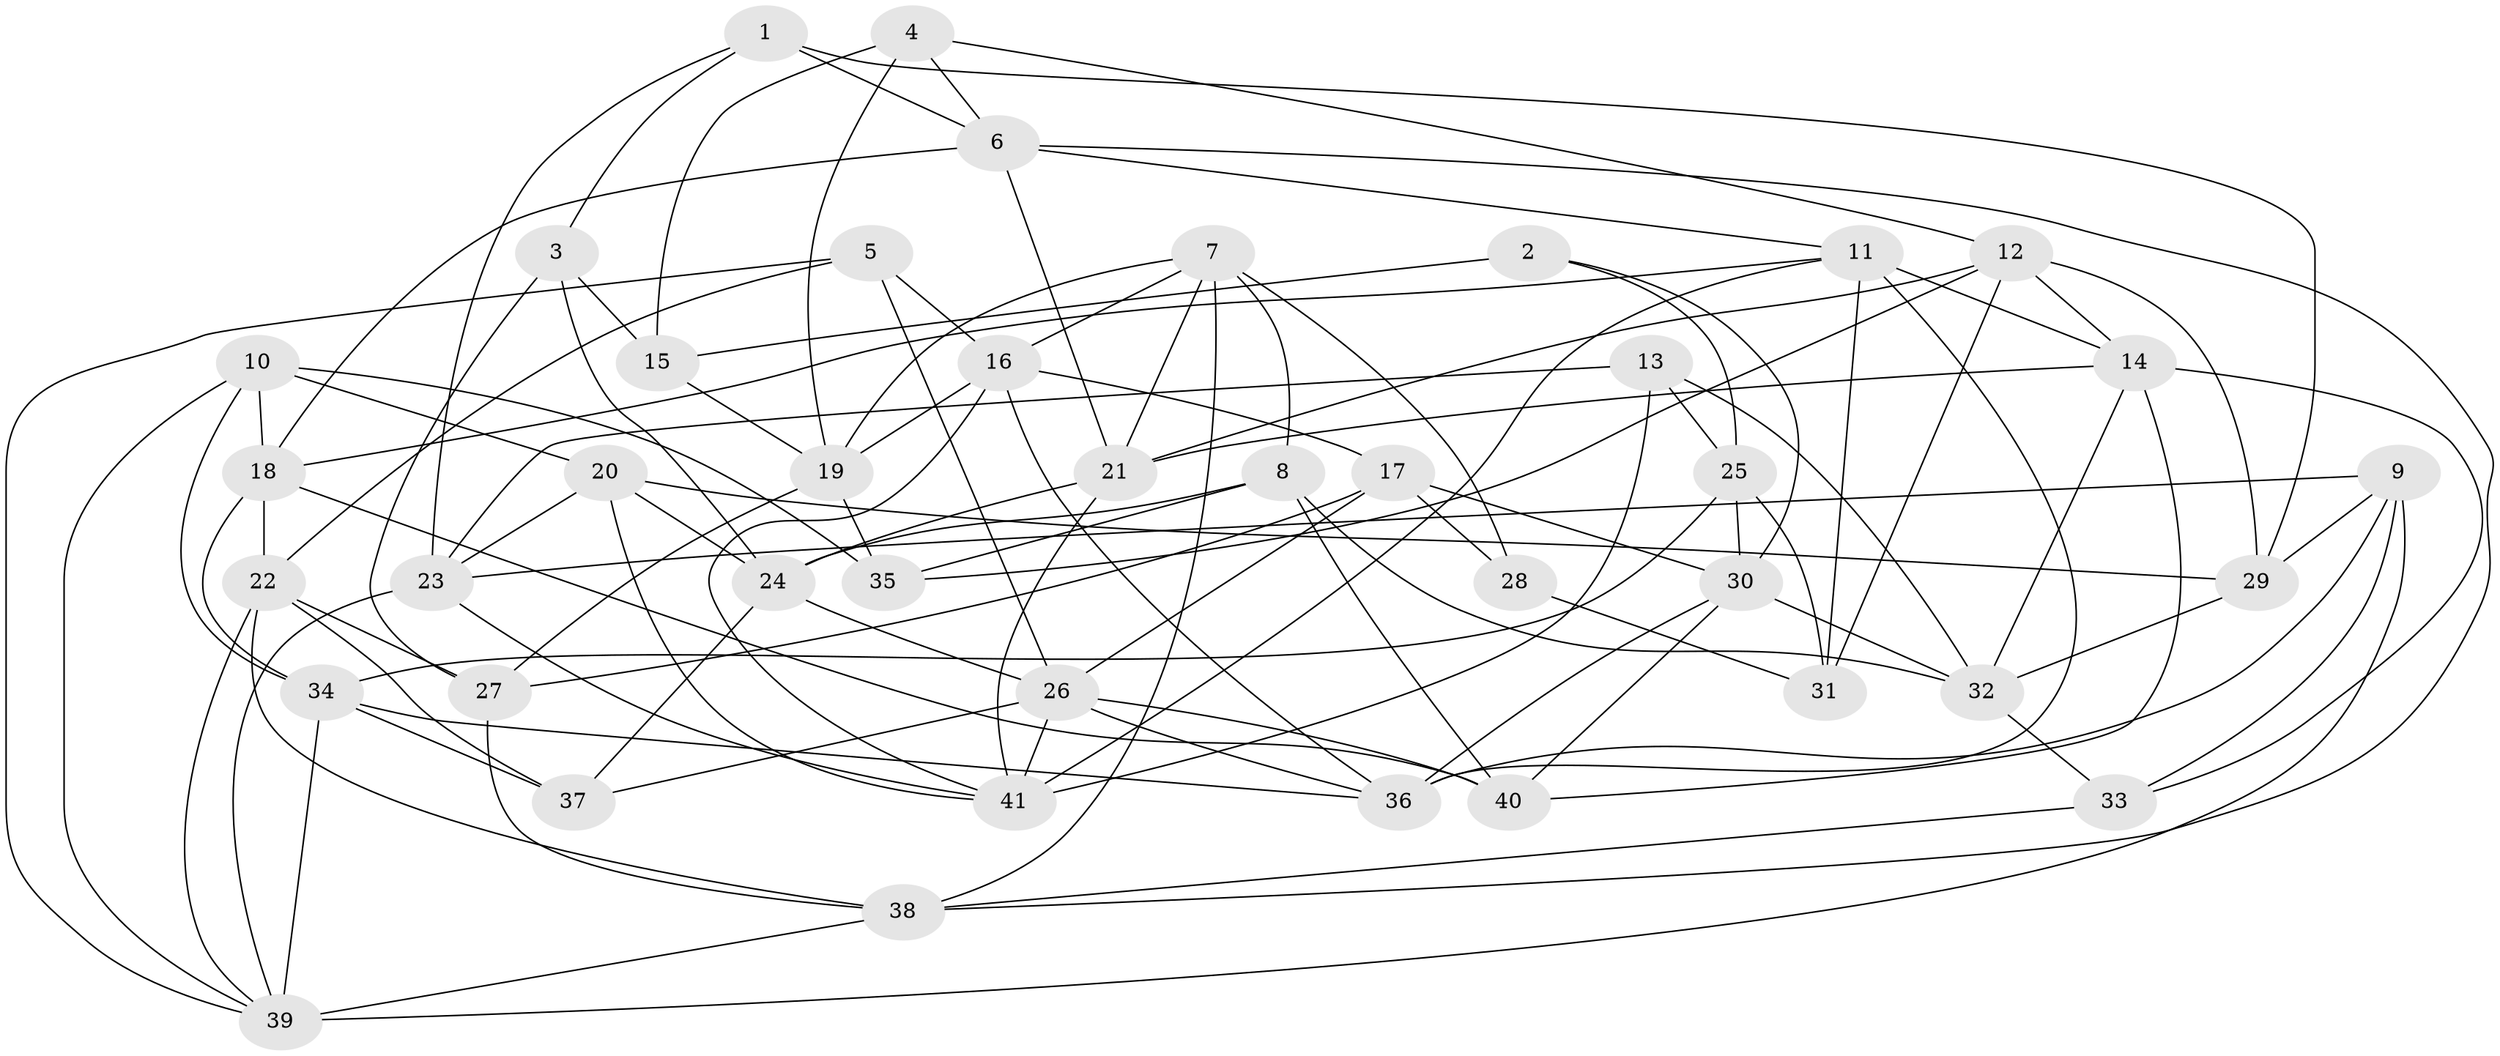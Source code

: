 // original degree distribution, {4: 1.0}
// Generated by graph-tools (version 1.1) at 2025/38/03/04/25 23:38:16]
// undirected, 41 vertices, 107 edges
graph export_dot {
  node [color=gray90,style=filled];
  1;
  2;
  3;
  4;
  5;
  6;
  7;
  8;
  9;
  10;
  11;
  12;
  13;
  14;
  15;
  16;
  17;
  18;
  19;
  20;
  21;
  22;
  23;
  24;
  25;
  26;
  27;
  28;
  29;
  30;
  31;
  32;
  33;
  34;
  35;
  36;
  37;
  38;
  39;
  40;
  41;
  1 -- 3 [weight=1.0];
  1 -- 6 [weight=1.0];
  1 -- 23 [weight=1.0];
  1 -- 29 [weight=1.0];
  2 -- 15 [weight=2.0];
  2 -- 25 [weight=1.0];
  2 -- 30 [weight=1.0];
  3 -- 15 [weight=2.0];
  3 -- 24 [weight=1.0];
  3 -- 27 [weight=2.0];
  4 -- 6 [weight=1.0];
  4 -- 12 [weight=1.0];
  4 -- 15 [weight=1.0];
  4 -- 19 [weight=1.0];
  5 -- 16 [weight=1.0];
  5 -- 22 [weight=1.0];
  5 -- 26 [weight=1.0];
  5 -- 39 [weight=1.0];
  6 -- 11 [weight=1.0];
  6 -- 18 [weight=1.0];
  6 -- 21 [weight=1.0];
  6 -- 38 [weight=1.0];
  7 -- 8 [weight=1.0];
  7 -- 16 [weight=1.0];
  7 -- 19 [weight=1.0];
  7 -- 21 [weight=1.0];
  7 -- 28 [weight=1.0];
  7 -- 38 [weight=1.0];
  8 -- 24 [weight=1.0];
  8 -- 32 [weight=1.0];
  8 -- 35 [weight=2.0];
  8 -- 40 [weight=1.0];
  9 -- 23 [weight=1.0];
  9 -- 29 [weight=1.0];
  9 -- 33 [weight=1.0];
  9 -- 36 [weight=1.0];
  9 -- 39 [weight=2.0];
  10 -- 18 [weight=1.0];
  10 -- 20 [weight=1.0];
  10 -- 34 [weight=1.0];
  10 -- 35 [weight=2.0];
  10 -- 39 [weight=1.0];
  11 -- 14 [weight=1.0];
  11 -- 18 [weight=1.0];
  11 -- 31 [weight=1.0];
  11 -- 36 [weight=1.0];
  11 -- 41 [weight=1.0];
  12 -- 14 [weight=1.0];
  12 -- 21 [weight=1.0];
  12 -- 29 [weight=1.0];
  12 -- 31 [weight=1.0];
  12 -- 35 [weight=1.0];
  13 -- 23 [weight=1.0];
  13 -- 25 [weight=1.0];
  13 -- 32 [weight=1.0];
  13 -- 41 [weight=1.0];
  14 -- 21 [weight=1.0];
  14 -- 32 [weight=1.0];
  14 -- 33 [weight=1.0];
  14 -- 40 [weight=1.0];
  15 -- 19 [weight=1.0];
  16 -- 17 [weight=1.0];
  16 -- 19 [weight=1.0];
  16 -- 36 [weight=1.0];
  16 -- 41 [weight=1.0];
  17 -- 26 [weight=2.0];
  17 -- 27 [weight=1.0];
  17 -- 28 [weight=1.0];
  17 -- 30 [weight=1.0];
  18 -- 22 [weight=1.0];
  18 -- 34 [weight=1.0];
  18 -- 40 [weight=1.0];
  19 -- 27 [weight=1.0];
  19 -- 35 [weight=1.0];
  20 -- 23 [weight=1.0];
  20 -- 24 [weight=1.0];
  20 -- 29 [weight=2.0];
  20 -- 41 [weight=1.0];
  21 -- 24 [weight=1.0];
  21 -- 41 [weight=1.0];
  22 -- 27 [weight=1.0];
  22 -- 37 [weight=1.0];
  22 -- 38 [weight=1.0];
  22 -- 39 [weight=1.0];
  23 -- 39 [weight=1.0];
  23 -- 41 [weight=1.0];
  24 -- 26 [weight=1.0];
  24 -- 37 [weight=1.0];
  25 -- 30 [weight=1.0];
  25 -- 31 [weight=2.0];
  25 -- 34 [weight=1.0];
  26 -- 36 [weight=1.0];
  26 -- 37 [weight=1.0];
  26 -- 40 [weight=2.0];
  26 -- 41 [weight=2.0];
  27 -- 38 [weight=1.0];
  28 -- 31 [weight=2.0];
  29 -- 32 [weight=1.0];
  30 -- 32 [weight=1.0];
  30 -- 36 [weight=1.0];
  30 -- 40 [weight=1.0];
  32 -- 33 [weight=1.0];
  33 -- 38 [weight=1.0];
  34 -- 36 [weight=1.0];
  34 -- 37 [weight=1.0];
  34 -- 39 [weight=1.0];
  38 -- 39 [weight=1.0];
}

